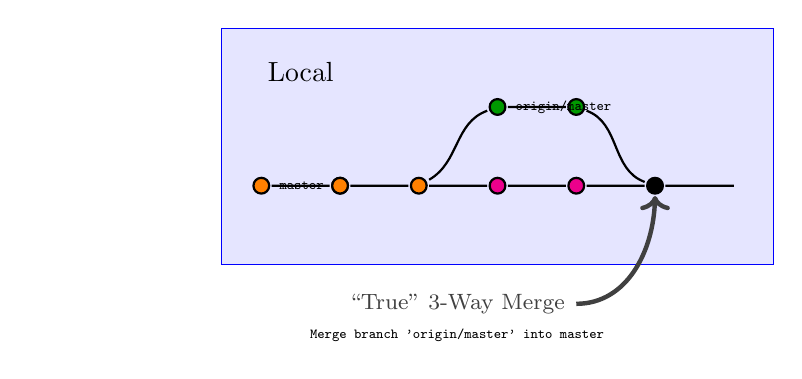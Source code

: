 ﻿\usetikzlibrary{calc}
\usetikzlibrary{bending}
\usetikzlibrary{decorations.pathreplacing}

\pgfdeclarelayer{bg}
\pgfsetlayers{bg,main}

\begin{tikzpicture}
	\node (loc) at (0, 0) {}
					(.5,0) node[above=.2cm] {Local};

	\begin{pgfonlayer}{bg}
	\draw[blue, fill=blue!10] ($(loc)+(-.5,1)$) rectangle ($(loc)+(6.5,-2)$);
	\end{pgfonlayer}

	\foreach \x in {0,...,2,}
	{
		\draw[thick, black, fill=orange] ($(loc)+(\x, -1)$) circle [radius=.1] node[] (C\x) {};
	}

	\foreach \x in {3,...,4}
	{
		\draw[thick, black, fill=magenta] ($(loc)+(\x, -1)$) circle [radius=.1] node (CL\x) {};
		\draw[thick, black, fill=green!60!black] ($(loc)+(\x, 0)$) circle [radius=.1] node (CR\x) {};
	}

	\draw[thick, black]
		(C0) node[above=.4cm, right=.1] {\tiny\texttt{master}} to (C1) to (C2)
		(C2) to[in=200, out=30] (CR3) node [above=.5cm, right=.1] {\tiny\texttt{origin/master}}
		(CR3) to (CR4)
		(C2) to (CL3)
		(CL3) to (CL4)
	;
	
	\draw[thick, fill=orange, black] ($(loc)+(5,-1)$) circle [radius=.1] node (C5) {};

	\draw[thick, black]
		(CR4) to[out=-20, in=160] (C5)
		(CL4) to (C5) to (6,-1)
	;

	\draw[ultra thick, darkgray, ->]
		(4, -2.5) node[anchor=east] (T0) {\footnotesize ``True'' 3-Way Merge} to[in=-90, out=0] (C5)
	;

	\node[] (T1) at ($(T0)+(0,-.4)$) {
		\tiny\texttt{Merge branch 'origin/master' into master}
	};
\end{tikzpicture}